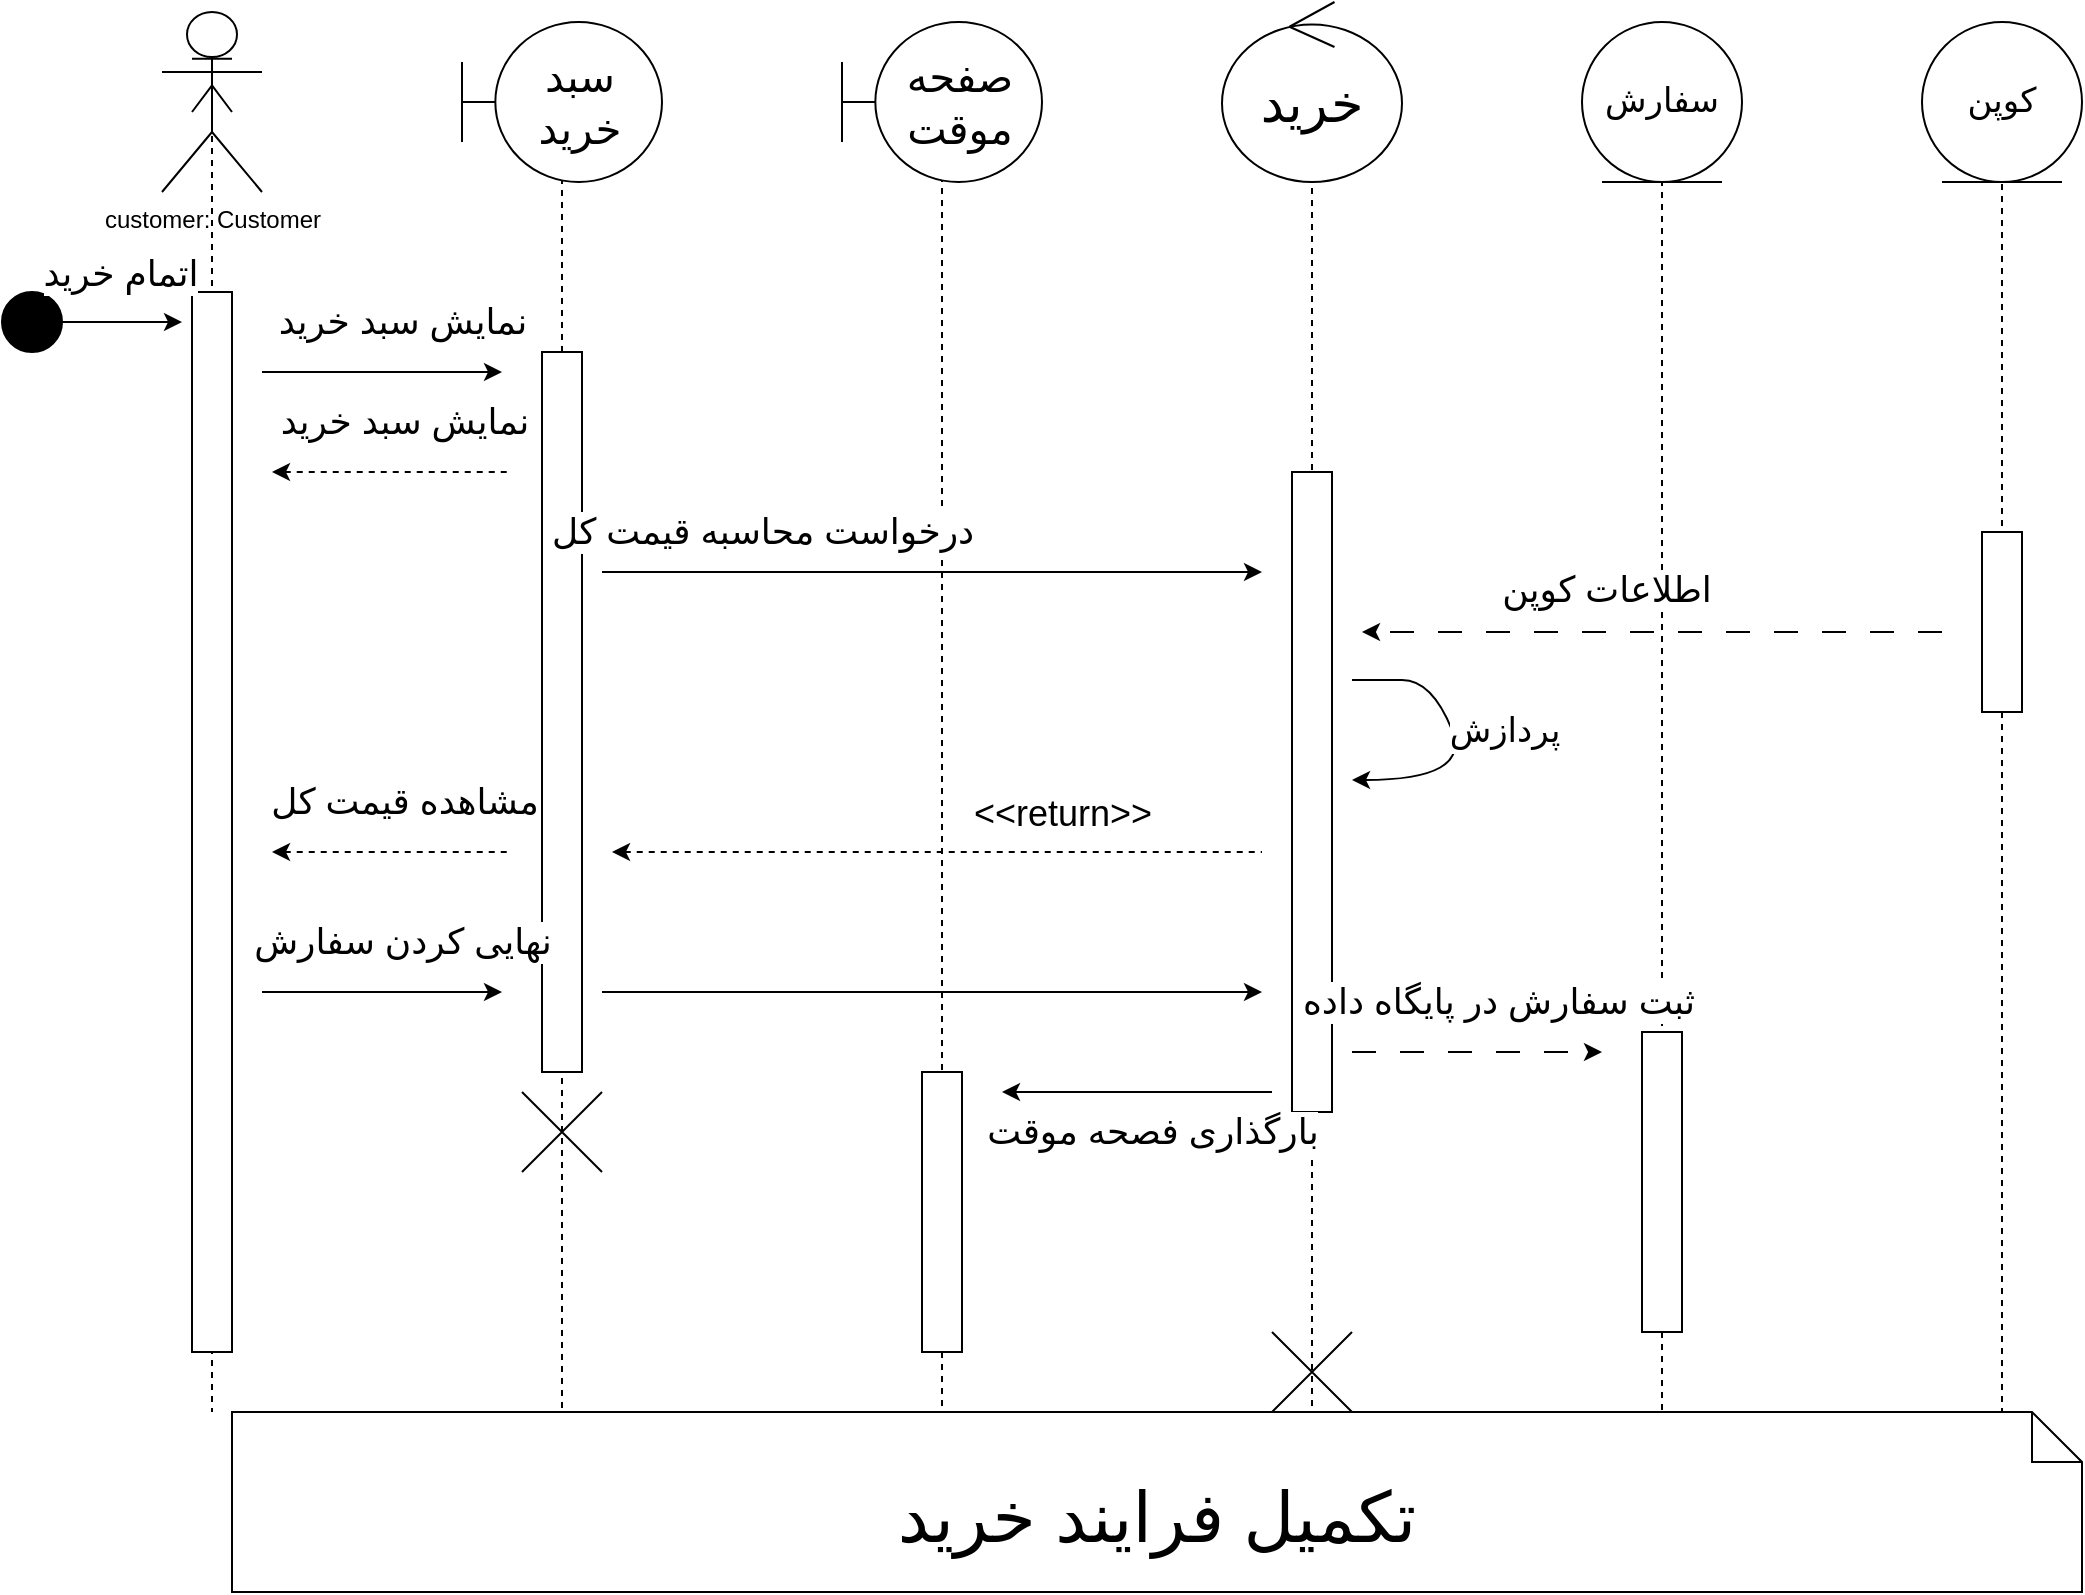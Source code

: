 <mxfile version="24.4.4" type="device">
  <diagram name="Page-1" id="13e1069c-82ec-6db2-03f1-153e76fe0fe0">
    <mxGraphModel dx="1615" dy="815" grid="1" gridSize="10" guides="1" tooltips="1" connect="1" arrows="1" fold="1" page="1" pageScale="1" pageWidth="1169" pageHeight="827" background="none" math="0" shadow="0">
      <root>
        <mxCell id="0" />
        <mxCell id="1" parent="0" />
        <mxCell id="u6g3GPGSTAlDx5Ec5UkV-18" value="" style="shape=umlLifeline;perimeter=lifelinePerimeter;whiteSpace=wrap;html=1;container=1;dropTarget=0;collapsible=0;recursiveResize=0;outlineConnect=0;portConstraint=eastwest;newEdgeStyle={&quot;curved&quot;:0,&quot;rounded&quot;:0};participant=umlActor;" vertex="1" parent="1">
          <mxGeometry x="105" y="40" width="20" height="690" as="geometry" />
        </mxCell>
        <mxCell id="u6g3GPGSTAlDx5Ec5UkV-17" value="" style="shape=umlLifeline;perimeter=lifelinePerimeter;whiteSpace=wrap;html=1;container=1;dropTarget=0;collapsible=0;recursiveResize=0;outlineConnect=0;portConstraint=eastwest;newEdgeStyle={&quot;curved&quot;:0,&quot;rounded&quot;:0};participant=umlBoundary;" vertex="1" parent="1">
          <mxGeometry x="265" y="55" width="50" height="680" as="geometry" />
        </mxCell>
        <mxCell id="u6g3GPGSTAlDx5Ec5UkV-16" value="" style="shape=umlLifeline;perimeter=lifelinePerimeter;whiteSpace=wrap;html=1;container=1;dropTarget=0;collapsible=0;recursiveResize=0;outlineConnect=0;portConstraint=eastwest;newEdgeStyle={&quot;curved&quot;:0,&quot;rounded&quot;:0};participant=umlBoundary;" vertex="1" parent="1">
          <mxGeometry x="455" y="60" width="50" height="680" as="geometry" />
        </mxCell>
        <mxCell id="u6g3GPGSTAlDx5Ec5UkV-15" value="" style="shape=umlLifeline;perimeter=lifelinePerimeter;whiteSpace=wrap;html=1;container=1;dropTarget=0;collapsible=0;recursiveResize=0;outlineConnect=0;portConstraint=eastwest;newEdgeStyle={&quot;curved&quot;:0,&quot;rounded&quot;:0};participant=umlControl;" vertex="1" parent="1">
          <mxGeometry x="645" y="60" width="40" height="670" as="geometry" />
        </mxCell>
        <mxCell id="u6g3GPGSTAlDx5Ec5UkV-14" value="" style="shape=umlLifeline;perimeter=lifelinePerimeter;whiteSpace=wrap;html=1;container=1;dropTarget=0;collapsible=0;recursiveResize=0;outlineConnect=0;portConstraint=eastwest;newEdgeStyle={&quot;curved&quot;:0,&quot;rounded&quot;:0};participant=umlEntity;" vertex="1" parent="1">
          <mxGeometry x="820" y="50" width="40" height="690" as="geometry" />
        </mxCell>
        <mxCell id="u6g3GPGSTAlDx5Ec5UkV-1" value="customer: Customer" style="shape=umlActor;verticalLabelPosition=bottom;verticalAlign=top;html=1;outlineConnect=0;" vertex="1" parent="1">
          <mxGeometry x="90" y="30" width="50" height="90" as="geometry" />
        </mxCell>
        <mxCell id="u6g3GPGSTAlDx5Ec5UkV-4" value="&lt;font style=&quot;font-size: 21px;&quot;&gt;سبد خرید&lt;/font&gt;" style="shape=umlBoundary;whiteSpace=wrap;html=1;" vertex="1" parent="1">
          <mxGeometry x="240" y="35" width="100" height="80" as="geometry" />
        </mxCell>
        <mxCell id="u6g3GPGSTAlDx5Ec5UkV-5" value="&lt;font style=&quot;font-size: 21px;&quot;&gt;صفحه موقت&lt;/font&gt;" style="shape=umlBoundary;whiteSpace=wrap;html=1;" vertex="1" parent="1">
          <mxGeometry x="430" y="35" width="100" height="80" as="geometry" />
        </mxCell>
        <mxCell id="u6g3GPGSTAlDx5Ec5UkV-6" value="&lt;font style=&quot;font-size: 26px;&quot;&gt;خرید&lt;/font&gt;" style="ellipse;shape=umlControl;whiteSpace=wrap;html=1;fontSize=17;" vertex="1" parent="1">
          <mxGeometry x="620" y="25" width="90" height="90" as="geometry" />
        </mxCell>
        <mxCell id="u6g3GPGSTAlDx5Ec5UkV-7" value="سفارش" style="ellipse;shape=umlEntity;whiteSpace=wrap;html=1;fontSize=17;" vertex="1" parent="1">
          <mxGeometry x="800" y="35" width="80" height="80" as="geometry" />
        </mxCell>
        <mxCell id="u6g3GPGSTAlDx5Ec5UkV-12" value="" style="shape=umlLifeline;perimeter=lifelinePerimeter;whiteSpace=wrap;html=1;container=1;dropTarget=0;collapsible=0;recursiveResize=0;outlineConnect=0;portConstraint=eastwest;newEdgeStyle={&quot;curved&quot;:0,&quot;rounded&quot;:0};participant=umlEntity;" vertex="1" parent="1">
          <mxGeometry x="990" y="70" width="40" height="670" as="geometry" />
        </mxCell>
        <mxCell id="u6g3GPGSTAlDx5Ec5UkV-8" value="کوپن" style="ellipse;shape=umlEntity;whiteSpace=wrap;html=1;fontSize=17;" vertex="1" parent="1">
          <mxGeometry x="970" y="35" width="80" height="80" as="geometry" />
        </mxCell>
        <mxCell id="u6g3GPGSTAlDx5Ec5UkV-27" style="edgeStyle=orthogonalEdgeStyle;rounded=0;orthogonalLoop=1;jettySize=auto;html=1;" edge="1" parent="1">
          <mxGeometry relative="1" as="geometry">
            <mxPoint x="260" y="210" as="targetPoint" />
            <mxPoint x="140" y="210" as="sourcePoint" />
          </mxGeometry>
        </mxCell>
        <mxCell id="u6g3GPGSTAlDx5Ec5UkV-28" value="نمایش سبد خرید" style="edgeLabel;html=1;align=center;verticalAlign=middle;resizable=0;points=[];fontSize=18;" vertex="1" connectable="0" parent="u6g3GPGSTAlDx5Ec5UkV-27">
          <mxGeometry x="0.159" y="2" relative="1" as="geometry">
            <mxPoint y="-23" as="offset" />
          </mxGeometry>
        </mxCell>
        <mxCell id="u6g3GPGSTAlDx5Ec5UkV-21" value="" style="rounded=0;whiteSpace=wrap;html=1;" vertex="1" parent="1">
          <mxGeometry x="105" y="170" width="20" height="530" as="geometry" />
        </mxCell>
        <mxCell id="u6g3GPGSTAlDx5Ec5UkV-22" value="" style="ellipse;fillColor=strokeColor;html=1;" vertex="1" parent="1">
          <mxGeometry x="10" y="170" width="30" height="30" as="geometry" />
        </mxCell>
        <mxCell id="u6g3GPGSTAlDx5Ec5UkV-24" style="edgeStyle=orthogonalEdgeStyle;rounded=0;orthogonalLoop=1;jettySize=auto;html=1;" edge="1" parent="1" source="u6g3GPGSTAlDx5Ec5UkV-22">
          <mxGeometry relative="1" as="geometry">
            <mxPoint x="100" y="185" as="targetPoint" />
          </mxGeometry>
        </mxCell>
        <mxCell id="u6g3GPGSTAlDx5Ec5UkV-25" value="اتمام خرید" style="edgeLabel;html=1;align=center;verticalAlign=middle;resizable=0;points=[];fontSize=18;" vertex="1" connectable="0" parent="u6g3GPGSTAlDx5Ec5UkV-24">
          <mxGeometry x="0.225" y="3" relative="1" as="geometry">
            <mxPoint x="-8" y="-22" as="offset" />
          </mxGeometry>
        </mxCell>
        <mxCell id="u6g3GPGSTAlDx5Ec5UkV-26" value="" style="rounded=0;whiteSpace=wrap;html=1;" vertex="1" parent="1">
          <mxGeometry x="280" y="200" width="20" height="360" as="geometry" />
        </mxCell>
        <mxCell id="u6g3GPGSTAlDx5Ec5UkV-29" style="edgeStyle=orthogonalEdgeStyle;rounded=0;orthogonalLoop=1;jettySize=auto;html=1;startArrow=classic;startFill=1;endArrow=none;endFill=0;dashed=1;" edge="1" parent="1">
          <mxGeometry relative="1" as="geometry">
            <mxPoint x="265" y="260" as="targetPoint" />
            <mxPoint x="145" y="260" as="sourcePoint" />
          </mxGeometry>
        </mxCell>
        <mxCell id="u6g3GPGSTAlDx5Ec5UkV-30" value="نمایش سبد خرید" style="edgeLabel;html=1;align=center;verticalAlign=middle;resizable=0;points=[];fontSize=18;" vertex="1" connectable="0" parent="u6g3GPGSTAlDx5Ec5UkV-29">
          <mxGeometry x="0.159" y="2" relative="1" as="geometry">
            <mxPoint x="-4" y="-23" as="offset" />
          </mxGeometry>
        </mxCell>
        <mxCell id="u6g3GPGSTAlDx5Ec5UkV-31" value="" style="rounded=0;whiteSpace=wrap;html=1;" vertex="1" parent="1">
          <mxGeometry x="655" y="260" width="20" height="320" as="geometry" />
        </mxCell>
        <mxCell id="u6g3GPGSTAlDx5Ec5UkV-32" style="edgeStyle=orthogonalEdgeStyle;rounded=0;orthogonalLoop=1;jettySize=auto;html=1;endArrow=classic;endFill=1;" edge="1" parent="1">
          <mxGeometry relative="1" as="geometry">
            <mxPoint x="640" y="310" as="targetPoint" />
            <mxPoint x="310" y="310" as="sourcePoint" />
          </mxGeometry>
        </mxCell>
        <mxCell id="u6g3GPGSTAlDx5Ec5UkV-33" value="درخواست محاسبه قیمت کل" style="edgeLabel;html=1;align=center;verticalAlign=middle;resizable=0;points=[];fontSize=18;" vertex="1" connectable="0" parent="u6g3GPGSTAlDx5Ec5UkV-32">
          <mxGeometry x="0.159" y="2" relative="1" as="geometry">
            <mxPoint x="-111" y="-18" as="offset" />
          </mxGeometry>
        </mxCell>
        <mxCell id="u6g3GPGSTAlDx5Ec5UkV-34" value="" style="rounded=0;whiteSpace=wrap;html=1;" vertex="1" parent="1">
          <mxGeometry x="1000" y="290" width="20" height="90" as="geometry" />
        </mxCell>
        <mxCell id="u6g3GPGSTAlDx5Ec5UkV-35" style="edgeStyle=orthogonalEdgeStyle;rounded=0;orthogonalLoop=1;jettySize=auto;html=1;dashed=1;dashPattern=12 12;" edge="1" parent="1">
          <mxGeometry relative="1" as="geometry">
            <mxPoint x="690" y="340" as="targetPoint" />
            <mxPoint x="980" y="340" as="sourcePoint" />
          </mxGeometry>
        </mxCell>
        <mxCell id="u6g3GPGSTAlDx5Ec5UkV-36" value="اطلاعات کوپن" style="edgeLabel;html=1;align=center;verticalAlign=middle;resizable=0;points=[];fontSize=18;" vertex="1" connectable="0" parent="u6g3GPGSTAlDx5Ec5UkV-35">
          <mxGeometry x="0.159" y="2" relative="1" as="geometry">
            <mxPoint y="-23" as="offset" />
          </mxGeometry>
        </mxCell>
        <mxCell id="u6g3GPGSTAlDx5Ec5UkV-39" value="" style="curved=1;endArrow=none;html=1;rounded=0;startArrow=classic;startFill=1;endFill=0;" edge="1" parent="1">
          <mxGeometry width="50" height="50" relative="1" as="geometry">
            <mxPoint x="685" y="414" as="sourcePoint" />
            <mxPoint x="685" y="364" as="targetPoint" />
            <Array as="points">
              <mxPoint x="745" y="414" />
              <mxPoint x="725" y="364" />
              <mxPoint x="695" y="364" />
            </Array>
          </mxGeometry>
        </mxCell>
        <mxCell id="u6g3GPGSTAlDx5Ec5UkV-40" value="پردازش" style="edgeLabel;html=1;align=center;verticalAlign=middle;resizable=0;points=[];fontSize=17;" vertex="1" connectable="0" parent="u6g3GPGSTAlDx5Ec5UkV-39">
          <mxGeometry x="-0.449" y="9" relative="1" as="geometry">
            <mxPoint x="33" y="-15" as="offset" />
          </mxGeometry>
        </mxCell>
        <mxCell id="u6g3GPGSTAlDx5Ec5UkV-43" style="edgeStyle=orthogonalEdgeStyle;rounded=0;orthogonalLoop=1;jettySize=auto;html=1;startArrow=classic;startFill=1;endArrow=none;endFill=0;dashed=1;" edge="1" parent="1">
          <mxGeometry relative="1" as="geometry">
            <mxPoint x="640" y="450" as="targetPoint" />
            <mxPoint x="315" y="450" as="sourcePoint" />
          </mxGeometry>
        </mxCell>
        <mxCell id="u6g3GPGSTAlDx5Ec5UkV-44" value="&amp;lt;&amp;lt;return&amp;gt;&amp;gt;" style="edgeLabel;html=1;align=center;verticalAlign=middle;resizable=0;points=[];fontSize=18;" vertex="1" connectable="0" parent="u6g3GPGSTAlDx5Ec5UkV-43">
          <mxGeometry x="0.159" y="2" relative="1" as="geometry">
            <mxPoint x="36" y="-17" as="offset" />
          </mxGeometry>
        </mxCell>
        <mxCell id="u6g3GPGSTAlDx5Ec5UkV-45" style="edgeStyle=orthogonalEdgeStyle;rounded=0;orthogonalLoop=1;jettySize=auto;html=1;startArrow=classic;startFill=1;endArrow=none;endFill=0;dashed=1;" edge="1" parent="1">
          <mxGeometry relative="1" as="geometry">
            <mxPoint x="265" y="450" as="targetPoint" />
            <mxPoint x="145" y="450" as="sourcePoint" />
          </mxGeometry>
        </mxCell>
        <mxCell id="u6g3GPGSTAlDx5Ec5UkV-46" value="مشاهده قیمت کل" style="edgeLabel;html=1;align=center;verticalAlign=middle;resizable=0;points=[];fontSize=18;" vertex="1" connectable="0" parent="u6g3GPGSTAlDx5Ec5UkV-45">
          <mxGeometry x="0.159" y="2" relative="1" as="geometry">
            <mxPoint x="-4" y="-23" as="offset" />
          </mxGeometry>
        </mxCell>
        <mxCell id="u6g3GPGSTAlDx5Ec5UkV-47" value="" style="rounded=0;whiteSpace=wrap;html=1;" vertex="1" parent="1">
          <mxGeometry x="470" y="560" width="20" height="140" as="geometry" />
        </mxCell>
        <mxCell id="u6g3GPGSTAlDx5Ec5UkV-48" style="edgeStyle=orthogonalEdgeStyle;rounded=0;orthogonalLoop=1;jettySize=auto;html=1;" edge="1" parent="1">
          <mxGeometry relative="1" as="geometry">
            <mxPoint x="260" y="520" as="targetPoint" />
            <mxPoint x="140" y="520" as="sourcePoint" />
          </mxGeometry>
        </mxCell>
        <mxCell id="u6g3GPGSTAlDx5Ec5UkV-49" value="نهایی کردن سفارش" style="edgeLabel;html=1;align=center;verticalAlign=middle;resizable=0;points=[];fontSize=18;" vertex="1" connectable="0" parent="u6g3GPGSTAlDx5Ec5UkV-48">
          <mxGeometry x="0.159" y="2" relative="1" as="geometry">
            <mxPoint y="-23" as="offset" />
          </mxGeometry>
        </mxCell>
        <mxCell id="u6g3GPGSTAlDx5Ec5UkV-50" style="edgeStyle=orthogonalEdgeStyle;rounded=0;orthogonalLoop=1;jettySize=auto;html=1;" edge="1" parent="1">
          <mxGeometry relative="1" as="geometry">
            <mxPoint x="640" y="520" as="targetPoint" />
            <mxPoint x="310" y="520" as="sourcePoint" />
          </mxGeometry>
        </mxCell>
        <mxCell id="u6g3GPGSTAlDx5Ec5UkV-52" style="edgeStyle=orthogonalEdgeStyle;rounded=0;orthogonalLoop=1;jettySize=auto;html=1;" edge="1" parent="1">
          <mxGeometry relative="1" as="geometry">
            <mxPoint x="510" y="570" as="targetPoint" />
            <mxPoint x="645" y="570" as="sourcePoint" />
          </mxGeometry>
        </mxCell>
        <mxCell id="u6g3GPGSTAlDx5Ec5UkV-53" value="بارگذاری فصحه موقت" style="edgeLabel;html=1;align=center;verticalAlign=middle;resizable=0;points=[];fontSize=18;" vertex="1" connectable="0" parent="u6g3GPGSTAlDx5Ec5UkV-52">
          <mxGeometry x="-0.091" y="3" relative="1" as="geometry">
            <mxPoint x="1" y="17" as="offset" />
          </mxGeometry>
        </mxCell>
        <mxCell id="u6g3GPGSTAlDx5Ec5UkV-54" value="" style="rounded=0;whiteSpace=wrap;html=1;" vertex="1" parent="1">
          <mxGeometry x="830" y="540" width="20" height="150" as="geometry" />
        </mxCell>
        <mxCell id="u6g3GPGSTAlDx5Ec5UkV-55" style="edgeStyle=orthogonalEdgeStyle;rounded=0;orthogonalLoop=1;jettySize=auto;html=1;dashed=1;dashPattern=12 12;" edge="1" parent="1">
          <mxGeometry relative="1" as="geometry">
            <mxPoint x="810" y="550" as="targetPoint" />
            <mxPoint x="685" y="550" as="sourcePoint" />
          </mxGeometry>
        </mxCell>
        <mxCell id="u6g3GPGSTAlDx5Ec5UkV-56" value="ثبت سفارش در پایگاه داده" style="edgeLabel;html=1;align=center;verticalAlign=middle;resizable=0;points=[];fontSize=18;" vertex="1" connectable="0" parent="u6g3GPGSTAlDx5Ec5UkV-55">
          <mxGeometry x="0.159" y="2" relative="1" as="geometry">
            <mxPoint y="-23" as="offset" />
          </mxGeometry>
        </mxCell>
        <mxCell id="u6g3GPGSTAlDx5Ec5UkV-58" value="" style="shape=mxgraph.sysml.x;" vertex="1" parent="1">
          <mxGeometry x="645" y="690" width="40" height="40" as="geometry" />
        </mxCell>
        <mxCell id="u6g3GPGSTAlDx5Ec5UkV-59" value="" style="shape=mxgraph.sysml.x;" vertex="1" parent="1">
          <mxGeometry x="270" y="570" width="40" height="40" as="geometry" />
        </mxCell>
        <mxCell id="u6g3GPGSTAlDx5Ec5UkV-60" value="&lt;font style=&quot;font-size: 35px;&quot;&gt;تکمیل فرایند خرید&lt;/font&gt;" style="shape=note2;boundedLbl=1;whiteSpace=wrap;html=1;size=25;verticalAlign=top;align=center;" vertex="1" parent="1">
          <mxGeometry x="125" y="730" width="925" height="90" as="geometry" />
        </mxCell>
      </root>
    </mxGraphModel>
  </diagram>
</mxfile>
